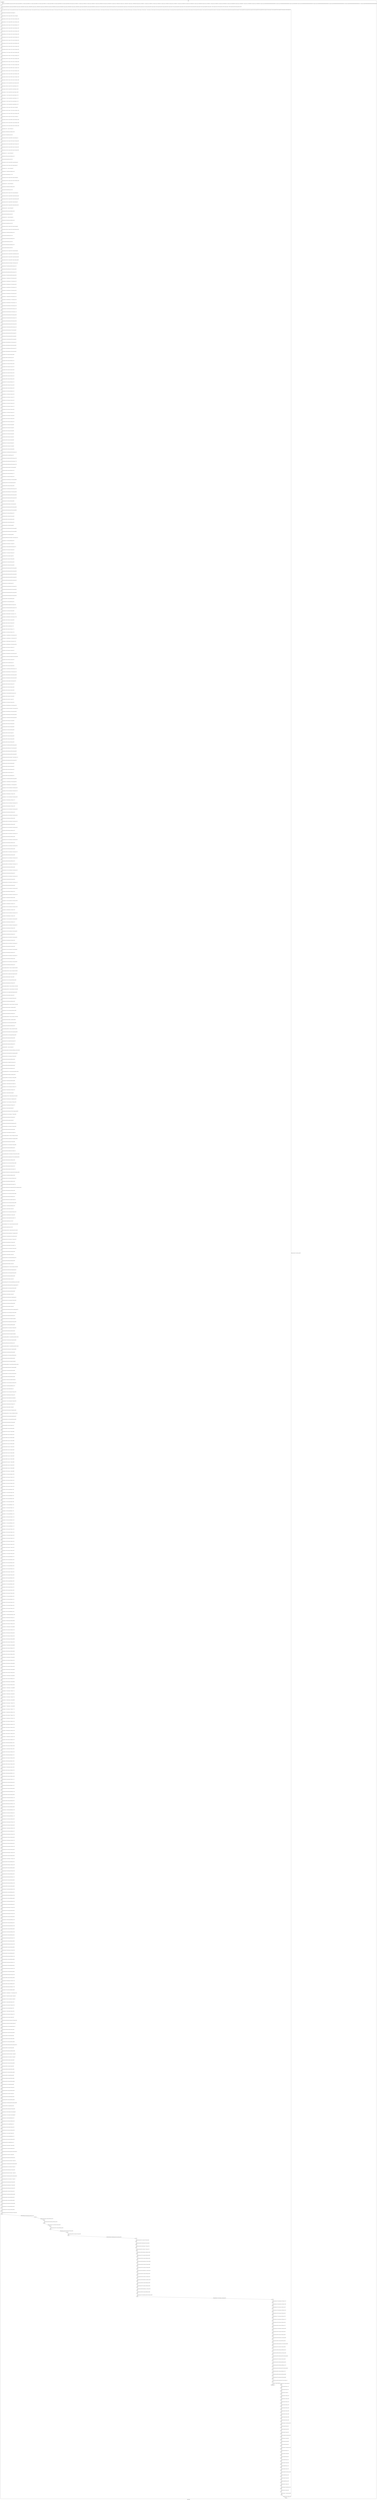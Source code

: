 digraph G {
label="Btor2XCFA";
subgraph cluster_0 {
label="main";
main_init[];
l1[];
l3[];
l4[];
l5[];
l6[];
l7[];
l8[];
l9[];
l10[];
l11[];
l12[];
l13[];
l14[];
l15[];
l16[];
l17[];
l18[];
l19[];
l20[];
l21[];
l22[];
l23[];
l24[];
l25[];
l26[];
l27[];
l28[];
l29[];
l30[];
l31[];
l32[];
l33[];
l34[];
l35[];
l36[];
l37[];
l38[];
l39[];
l40[];
l41[];
l42[];
l43[];
l44[];
l45[];
l46[];
l47[];
l48[];
l49[];
l50[];
l51[];
l52[];
l53[];
l54[];
l55[];
l56[];
l57[];
l58[];
l59[];
l60[];
l61[];
l62[];
l63[];
l64[];
l65[];
l66[];
l67[];
l68[];
l69[];
l70[];
l71[];
l72[];
l73[];
l74[];
l75[];
l76[];
l77[];
l78[];
l79[];
l80[];
l81[];
l82[];
l83[];
l84[];
l85[];
l86[];
l87[];
l88[];
l89[];
l90[];
l91[];
l92[];
l93[];
l94[];
l95[];
l96[];
l97[];
l98[];
l99[];
l100[];
l101[];
l102[];
l103[];
l104[];
l105[];
l106[];
l107[];
l108[];
l109[];
l110[];
l111[];
l112[];
l113[];
l114[];
l115[];
l116[];
l117[];
l118[];
l119[];
l120[];
l121[];
l122[];
l123[];
l124[];
l125[];
l126[];
l127[];
l128[];
l129[];
l130[];
l131[];
l132[];
l133[];
l134[];
l135[];
l136[];
l137[];
l138[];
l139[];
l140[];
l141[];
l142[];
l143[];
l144[];
l145[];
l146[];
l147[];
l148[];
l149[];
l150[];
l151[];
l152[];
l153[];
l154[];
l155[];
l156[];
l157[];
l158[];
l159[];
l160[];
l161[];
l162[];
l163[];
l164[];
l165[];
l166[];
l167[];
l168[];
l169[];
l170[];
l171[];
l172[];
l173[];
l174[];
l175[];
l176[];
l177[];
l178[];
l179[];
l180[];
l181[];
l182[];
l183[];
l184[];
l185[];
l186[];
l187[];
l188[];
l189[];
l190[];
l191[];
l192[];
l193[];
l194[];
l195[];
l196[];
l197[];
l198[];
l199[];
l200[];
l201[];
l202[];
l203[];
l204[];
l205[];
l206[];
l207[];
l208[];
l209[];
l210[];
l211[];
l212[];
l213[];
l214[];
l215[];
l216[];
l217[];
l218[];
l219[];
l220[];
l221[];
l222[];
l223[];
l224[];
l225[];
l226[];
l227[];
l228[];
l229[];
l230[];
l231[];
l232[];
l233[];
l234[];
l235[];
l236[];
l237[];
l238[];
l239[];
l240[];
l241[];
l242[];
l243[];
l244[];
l245[];
l246[];
l247[];
l248[];
l249[];
l250[];
l251[];
l252[];
l253[];
l254[];
l255[];
l256[];
l257[];
l258[];
l259[];
l260[];
l261[];
l262[];
l263[];
l264[];
l265[];
l266[];
l267[];
l268[];
l269[];
l270[];
l271[];
l272[];
l273[];
l274[];
l275[];
l276[];
l277[];
l278[];
l279[];
l280[];
l281[];
l282[];
l283[];
l284[];
l285[];
l286[];
l287[];
l288[];
l289[];
l290[];
l291[];
l292[];
l293[];
l294[];
l295[];
l296[];
l297[];
l298[];
l299[];
l300[];
l301[];
l302[];
l303[];
l304[];
l305[];
l306[];
l307[];
l308[];
l309[];
l310[];
l311[];
l312[];
l313[];
l314[];
l315[];
l316[];
l317[];
l318[];
l319[];
l320[];
l321[];
l322[];
l323[];
l324[];
l325[];
l326[];
l327[];
l328[];
l329[];
l330[];
l331[];
l332[];
l333[];
l334[];
l335[];
l336[];
l337[];
l338[];
l339[];
l340[];
l341[];
l342[];
l343[];
l344[];
l345[];
l346[];
l347[];
l348[];
l349[];
l350[];
l351[];
l352[];
l353[];
l354[];
l355[];
l356[];
l357[];
l358[];
l359[];
l360[];
l361[];
l362[];
l363[];
l364[];
l365[];
l366[];
l367[];
l368[];
l369[];
l370[];
l371[];
l372[];
l373[];
l374[];
l375[];
l376[];
l377[];
l378[];
l379[];
l380[];
l381[];
l382[];
l383[];
l384[];
l385[];
l386[];
l387[];
l388[];
l389[];
l390[];
l391[];
l392[];
l393[];
l394[];
l395[];
l396[];
l397[];
l398[];
l399[];
l400[];
l401[];
l402[];
l403[];
l404[];
l405[];
l406[];
l407[];
l408[];
l409[];
l410[];
l411[];
l412[];
l413[];
l414[];
l415[];
l416[];
l417[];
l418[];
l419[];
l420[];
l421[];
l422[];
l423[];
l424[];
l425[];
l426[];
l427[];
l428[];
l429[];
l430[];
l431[];
l432[];
l433[];
l434[];
l435[];
l436[];
l437[];
l438[];
l439[];
l440[];
l441[];
l442[];
l443[];
l444[];
l445[];
l446[];
l447[];
l448[];
l449[];
l450[];
l451[];
l452[];
l453[];
l454[];
l455[];
l456[];
l457[];
l458[];
l459[];
l460[];
l461[];
l462[];
l463[];
l464[];
l465[];
l466[];
l467[];
l468[];
l469[];
l470[];
l471[];
l472[];
l473[];
l474[];
l475[];
l476[];
l477[];
l478[];
l479[];
l480[];
l481[];
l482[];
l483[];
l484[];
l485[];
l486[];
l487[];
l488[];
l489[];
l490[];
l491[];
l492[];
l493[];
l494[];
l495[];
l496[];
l497[];
l498[];
l499[];
l500[];
l501[];
l502[];
l503[];
l504[];
l505[];
l506[];
l507[];
l508[];
l509[];
l510[];
l511[];
l512[];
l513[];
l514[];
l515[];
l516[];
l517[];
l518[];
l519[];
l520[];
l521[];
l522[];
l523[];
l524[];
l525[];
l526[];
l527[];
l528[];
l529[];
l530[];
l531[];
l532[];
l533[];
l534[];
l535[];
l536[];
l537[];
l538[];
l539[];
l540[];
l541[];
l542[];
l543[];
l544[];
l545[];
l546[];
l547[];
l548[];
l549[];
l550[];
l551[];
l552[];
l553[];
l554[];
l555[];
l556[];
l557[];
l558[];
l559[];
l560[];
l561[];
l562[];
l563[];
l564[];
l565[];
l566[];
l567[];
l568[];
l569[];
l570[];
l571[];
l572[];
l573[];
l574[];
l575[];
l576[];
l577[];
l578[];
l579[];
l580[];
l581[];
l582[];
l583[];
l584[];
l585[];
l586[];
l587[];
l588[];
l589[];
l590[];
l591[];
l592[];
l593[];
l594[];
l595[];
l596[];
l597[];
l598[];
l599[];
l600[];
l601[];
l602[];
l603[];
l604[];
l605[];
l606[];
l607[];
l608[];
l609[];
l610[];
l611[];
l612[];
l613[];
l614[];
l615[];
l616[];
l617[];
l618[];
l619[];
l620[];
l621[];
l622[];
l623[];
l624[];
l625[];
l626[];
l627[];
l628[];
l629[];
l630[];
l631[];
l632[];
l633[];
l634[];
l635[];
l636[];
l637[];
l638[];
l639[];
l640[];
l641[];
l642[];
l643[];
l644[];
l645[];
l646[];
l647[];
l648[];
l649[];
l650[];
l651[];
l652[];
l653[];
l654[];
l655[];
l656[];
l657[];
l658[];
l659[];
l660[];
l661[];
l662[];
l663[];
l664[];
l665[];
l666[];
l667[];
l668[];
l669[];
l670[];
l671[];
l672[];
l673[];
l674[];
l675[];
l676[];
l677[];
l678[];
l679[];
l680[];
l681[];
l682[];
l683[];
l684[];
l685[];
l686[];
l687[];
l688[];
l689[];
l690[];
l691[];
l692[];
l693[];
l694[];
l695[];
l696[];
l697[];
l698[];
l699[];
l700[];
l701[];
l702[];
l703[];
l704[];
l705[];
l706[];
l707[];
l708[];
l709[];
l710[];
l711[];
l712[];
l713[];
l714[];
l715[];
l716[];
l717[];
l718[];
l719[];
l720[];
l721[];
l722[];
l723[];
l724[];
l725[];
l726[];
l727[];
l728[];
l729[];
l730[];
l731[];
l732[];
l733[];
l734[];
l735[];
l736[];
l737[];
l738[];
l739[];
l740[];
l741[];
l742[];
l743[];
l744[];
l745[];
l746[];
l747[];
l748[];
l749[];
l750[];
l751[];
l752[];
l753[];
l754[];
l755[];
l756[];
l757[];
l758[];
l759[];
l760[];
l761[];
l762[];
l763[];
l764[];
l765[];
l766[];
l767[];
l768[];
l769[];
l770[];
l771[];
l772[];
l773[];
l774[];
l775[];
l776[];
l777[];
l778[];
l779[];
l780[];
l781[];
main_error[];
l782[];
l783[];
l784[];
l785[];
l786[];
l787[];
l788[];
l789[];
l790[];
l791[];
l792[];
l793[];
l794[];
l795[];
l796[];
l797[];
l798[];
l799[];
l800[];
l801[];
l802[];
l803[];
l804[];
l805[];
l806[];
l807[];
l808[];
l809[];
l810[];
l811[];
l812[];
l813[];
l814[];
l815[];
l816[];
l817[];
l818[];
l819[];
main_init -> l1 [label="[(assign const_5 #b00000000),(assign const_30 #b0),(assign const_86 #b00011110),(assign const_88 #b00011101),(assign const_90 #b00011100),(assign const_92 #b00011011),(assign const_94 #b00011010),(assign const_96 #b00011001),(assign const_98 #b00011000),(assign const_100 #b00010111),(assign const_102 #b00010110),(assign const_104 #b00010101),(assign const_106 #b00010100),(assign const_108 #b00010011),(assign const_110 #b00010010),(assign const_112 #b00010001),(assign const_114 #b00010000),(assign const_116 #b00001111),(assign const_118 #b00001110),(assign const_120 #b00001101),(assign const_122 #b00001100),(assign const_124 #b00001011),(assign const_126 #b00001010),(assign const_128 #b00001001),(assign const_130 #b00001000),(assign const_132 #b00000111),(assign const_134 #b00000110),(assign const_136 #b00000101),(assign const_138 #b00000100),(assign const_140 #b00000011),(assign const_142 #b00000010),(assign const_144 #b00000001),(assign const_193 #b00000000000000000000000000000001),(assign const_194 #b000000000000000000000000),(assign const_199 #b00000000),(assign const_250 #b00000000000000000000000000000100),(assign const_254 #b00000000000000000000000000000010),(assign const_258 #b00000000000000000000000000000110),(assign const_636 #b00000000000000000000000000010111),(assign const_655 #b00000000000000000000000000000000)] "];
l3 -> l4 [label="[(havoc input_85),(havoc input_87),(havoc input_89),(havoc input_91),(havoc input_93),(havoc input_95),(havoc input_97),(havoc input_99),(havoc input_101),(havoc input_103),(havoc input_105),(havoc input_107),(havoc input_109),(havoc input_111),(havoc input_113),(havoc input_115),(havoc input_117),(havoc input_119),(havoc input_121),(havoc input_123),(havoc input_125),(havoc input_127),(havoc input_129),(havoc input_131),(havoc input_133),(havoc input_135),(havoc input_137),(havoc input_139),(havoc input_141),(havoc input_143),(havoc input_176),(havoc input_177),(havoc input_178),(havoc input_184),(havoc input_185),(havoc input_186),(havoc input_187),(havoc input_198),(havoc input_206),(havoc input_212),(havoc input_215),(havoc input_222),(havoc input_226),(havoc input_227),(havoc input_232),(havoc input_233),(havoc input_237),(havoc input_241),(havoc input_248),(havoc input_249),(havoc input_253),(havoc input_257),(havoc input_296),(havoc input_329),(havoc input_344),(havoc input_355),(havoc input_363),(havoc input_370),(havoc input_372),(havoc input_384),(havoc input_387),(havoc input_414),(havoc input_417)] "];
l4 -> l5 [label="[(assign binary_83 (bvand state_45 (bvnot state_81)))] "];
l5 -> l6 [label="[(assign ternary_145 (ite (= input_143 #b1) const_144 state_6))] "];
l6 -> l7 [label="[(assign ternary_146 (ite (= input_141 #b1) const_142 ternary_145))] "];
l7 -> l8 [label="[(assign ternary_147 (ite (= input_139 #b1) const_140 ternary_146))] "];
l8 -> l9 [label="[(assign ternary_148 (ite (= input_137 #b1) const_138 ternary_147))] "];
l9 -> l10 [label="[(assign ternary_149 (ite (= input_135 #b1) const_136 ternary_148))] "];
l10 -> l11 [label="[(assign ternary_150 (ite (= input_133 #b1) const_134 ternary_149))] "];
l11 -> l12 [label="[(assign ternary_151 (ite (= input_131 #b1) const_132 ternary_150))] "];
l12 -> l13 [label="[(assign ternary_152 (ite (= input_129 #b1) const_130 ternary_151))] "];
l13 -> l14 [label="[(assign ternary_153 (ite (= input_127 #b1) const_128 ternary_152))] "];
l14 -> l15 [label="[(assign ternary_154 (ite (= input_125 #b1) const_126 ternary_153))] "];
l15 -> l16 [label="[(assign ternary_155 (ite (= input_123 #b1) const_124 ternary_154))] "];
l16 -> l17 [label="[(assign ternary_156 (ite (= input_121 #b1) const_122 ternary_155))] "];
l17 -> l18 [label="[(assign ternary_157 (ite (= input_119 #b1) const_120 ternary_156))] "];
l18 -> l19 [label="[(assign ternary_158 (ite (= input_117 #b1) const_118 ternary_157))] "];
l19 -> l20 [label="[(assign ternary_159 (ite (= input_115 #b1) const_116 ternary_158))] "];
l20 -> l21 [label="[(assign ternary_160 (ite (= input_113 #b1) const_114 ternary_159))] "];
l21 -> l22 [label="[(assign ternary_161 (ite (= input_111 #b1) const_112 ternary_160))] "];
l22 -> l23 [label="[(assign ternary_162 (ite (= input_109 #b1) const_110 ternary_161))] "];
l23 -> l24 [label="[(assign ternary_163 (ite (= input_107 #b1) const_108 ternary_162))] "];
l24 -> l25 [label="[(assign ternary_164 (ite (= input_105 #b1) const_106 ternary_163))] "];
l25 -> l26 [label="[(assign ternary_165 (ite (= input_103 #b1) const_104 ternary_164))] "];
l26 -> l27 [label="[(assign ternary_166 (ite (= input_101 #b1) const_102 ternary_165))] "];
l27 -> l28 [label="[(assign ternary_167 (ite (= input_99 #b1) const_100 ternary_166))] "];
l28 -> l29 [label="[(assign ternary_168 (ite (= input_97 #b1) const_98 ternary_167))] "];
l29 -> l30 [label="[(assign ternary_169 (ite (= input_95 #b1) const_96 ternary_168))] "];
l30 -> l31 [label="[(assign ternary_170 (ite (= input_93 #b1) const_94 ternary_169))] "];
l31 -> l32 [label="[(assign ternary_171 (ite (= input_91 #b1) const_92 ternary_170))] "];
l32 -> l33 [label="[(assign ternary_172 (ite (= input_89 #b1) const_90 ternary_171))] "];
l33 -> l34 [label="[(assign ternary_173 (ite (= input_87 #b1) const_88 ternary_172))] "];
l34 -> l35 [label="[(assign ternary_174 (ite (= input_85 #b1) const_86 ternary_173))] "];
l35 -> l36 [label="[(assign ternary_179 (ite (= input_178 #b1) const_144 state_8))] "];
l36 -> l37 [label="[(assign ternary_180 (ite (= input_177 #b1) const_142 ternary_179))] "];
l37 -> l38 [label="[(assign ternary_181 (ite (= input_176 #b1) const_140 ternary_180))] "];
l38 -> l39 [label="[(assign ternary_188 (ite (= input_187 #b1) const_144 state_12))] "];
l39 -> l40 [label="[(assign ternary_189 (ite (= input_186 #b1) const_136 ternary_188))] "];
l40 -> l41 [label="[(assign ternary_190 (ite (= input_185 #b1) const_138 ternary_189))] "];
l41 -> l42 [label="[(assign ternary_191 (ite (= input_184 #b1) const_142 ternary_190))] "];
l42 -> l43 [label="[(assign binary_195 (++ const_194 state_14))] "];
l43 -> l44 [label="[(assign binary_196 (bvadd const_193 binary_195))] "];
l44 -> l45 [label="[(assign slice_197 (extract binary_196 0 8))] "];
l45 -> l46 [label="[(assign ternary_200 (ite (= input_198 #b1) const_199 state_14))] "];
l46 -> l47 [label="[(assign ternary_201 (ite (= input_187 #b1) slice_197 ternary_200))] "];
l47 -> l48 [label="[(assign ternary_202 (ite (= input_186 #b1) slice_197 ternary_201))] "];
l48 -> l49 [label="[(assign ternary_203 (ite (= input_185 #b1) slice_197 ternary_202))] "];
l49 -> l50 [label="[(assign ternary_204 (ite (= input_184 #b1) slice_197 ternary_203))] "];
l50 -> l51 [label="[(assign binary_207 (++ const_194 state_16))] "];
l51 -> l52 [label="[(assign binary_208 (bvsub const_193 binary_207))] "];
l52 -> l53 [label="[(assign slice_209 (extract binary_208 0 8))] "];
l53 -> l54 [label="[(assign ternary_210 (ite (= input_206 #b1) slice_209 state_16))] "];
l54 -> l55 [label="[(assign ternary_213 (ite (= input_212 #b1) state_6 state_18))] "];
l55 -> l56 [label="[(assign binary_216 (++ const_194 state_20))] "];
l56 -> l57 [label="[(assign binary_217 (bvadd const_193 binary_216))] "];
l57 -> l58 [label="[(assign slice_218 (extract binary_217 0 8))] "];
l58 -> l59 [label="[(assign ternary_219 (ite (= input_215 #b1) slice_218 state_20))] "];
l59 -> l60 [label="[(assign ternary_220 (ite (= input_212 #b1) const_144 ternary_219))] "];
l60 -> l61 [label="[(assign binary_223 (++ const_194 state_22))] "];
l61 -> l62 [label="[(assign binary_224 (bvadd const_193 binary_223))] "];
l62 -> l63 [label="[(assign slice_225 (extract binary_224 0 8))] "];
l63 -> l64 [label="[(assign ternary_228 (ite (= input_227 #b1) const_199 state_22))] "];
l64 -> l65 [label="[(assign ternary_229 (ite (= input_226 #b1) slice_225 ternary_228))] "];
l65 -> l66 [label="[(assign ternary_230 (ite (= input_222 #b1) slice_225 ternary_229))] "];
l66 -> l67 [label="[(assign ternary_234 (ite (= input_233 #b1) state_28 state_24))] "];
l67 -> l68 [label="[(assign ternary_235 (ite (= input_232 #b1) state_28 ternary_234))] "];
l68 -> l69 [label="[(assign binary_238 (++ const_194 state_26))] "];
l69 -> l70 [label="[(assign binary_239 (bvsub const_193 binary_238))] "];
l70 -> l71 [label="[(assign slice_240 (extract binary_239 0 8))] "];
l71 -> l72 [label="[(assign binary_242 (++ const_194 state_24))] "];
l72 -> l73 [label="[(assign binary_243 (bvand const_193 binary_242))] "];
l73 -> l74 [label="[(assign slice_244 (extract binary_243 0 8))] "];
l74 -> l75 [label="[(assign ternary_245 (ite (= input_241 #b1) slice_244 state_26))] "];
l75 -> l76 [label="[(assign ternary_246 (ite (= input_237 #b1) slice_240 ternary_245))] "];
l76 -> l77 [label="[(assign binary_251 (bvadd const_250 binary_207))] "];
l77 -> l78 [label="[(assign slice_252 (extract binary_251 0 8))] "];
l78 -> l79 [label="[(assign binary_255 (bvadd const_254 binary_207))] "];
l79 -> l80 [label="[(assign slice_256 (extract binary_255 0 8))] "];
l80 -> l81 [label="[(assign binary_259 (bvadd const_258 binary_207))] "];
l81 -> l82 [label="[(assign slice_260 (extract binary_259 0 8))] "];
l82 -> l83 [label="[(assign ternary_261 (ite (= input_257 #b1) slice_260 state_28))] "];
l83 -> l84 [label="[(assign ternary_262 (ite (= input_253 #b1) slice_256 ternary_261))] "];
l84 -> l85 [label="[(assign ternary_263 (ite (= input_249 #b1) slice_252 ternary_262))] "];
l85 -> l86 [label="[(assign ternary_264 (ite (= input_248 #b1) state_16 ternary_263))] "];
l86 -> l87 [label="[(assign binary_266 (bvand (bvnot state_31) (bvnot input_143)))] "];
l87 -> l88 [label="[(assign binary_267 (bvand binary_266 (bvnot input_141)))] "];
l88 -> l89 [label="[(assign binary_268 (bvand binary_267 (bvnot input_139)))] "];
l89 -> l90 [label="[(assign binary_269 (bvand binary_268 (bvnot input_137)))] "];
l90 -> l91 [label="[(assign binary_270 (bvand binary_269 (bvnot input_135)))] "];
l91 -> l92 [label="[(assign binary_271 (bvand binary_270 (bvnot input_133)))] "];
l92 -> l93 [label="[(assign binary_272 (bvand binary_271 (bvnot input_131)))] "];
l93 -> l94 [label="[(assign binary_273 (bvand binary_272 (bvnot input_129)))] "];
l94 -> l95 [label="[(assign binary_274 (bvand binary_273 (bvnot input_127)))] "];
l95 -> l96 [label="[(assign binary_275 (bvand binary_274 (bvnot input_125)))] "];
l96 -> l97 [label="[(assign binary_276 (bvand binary_275 (bvnot input_123)))] "];
l97 -> l98 [label="[(assign binary_277 (bvand binary_276 (bvnot input_121)))] "];
l98 -> l99 [label="[(assign binary_278 (bvand binary_277 (bvnot input_119)))] "];
l99 -> l100 [label="[(assign binary_279 (bvand binary_278 (bvnot input_117)))] "];
l100 -> l101 [label="[(assign binary_280 (bvand binary_279 (bvnot input_115)))] "];
l101 -> l102 [label="[(assign binary_281 (bvand binary_280 (bvnot input_113)))] "];
l102 -> l103 [label="[(assign binary_282 (bvand binary_281 (bvnot input_111)))] "];
l103 -> l104 [label="[(assign binary_283 (bvand binary_282 (bvnot input_109)))] "];
l104 -> l105 [label="[(assign binary_284 (bvand binary_283 (bvnot input_107)))] "];
l105 -> l106 [label="[(assign binary_285 (bvand binary_284 (bvnot input_105)))] "];
l106 -> l107 [label="[(assign binary_286 (bvand binary_285 (bvnot input_103)))] "];
l107 -> l108 [label="[(assign binary_287 (bvand binary_286 (bvnot input_101)))] "];
l108 -> l109 [label="[(assign binary_288 (bvand binary_287 (bvnot input_99)))] "];
l109 -> l110 [label="[(assign binary_289 (bvand binary_288 (bvnot input_97)))] "];
l110 -> l111 [label="[(assign binary_290 (bvand binary_289 (bvnot input_95)))] "];
l111 -> l112 [label="[(assign binary_291 (bvand binary_290 (bvnot input_93)))] "];
l112 -> l113 [label="[(assign binary_292 (bvand binary_291 (bvnot input_91)))] "];
l113 -> l114 [label="[(assign binary_293 (bvand binary_292 (bvnot input_89)))] "];
l114 -> l115 [label="[(assign binary_294 (bvand binary_293 (bvnot input_87)))] "];
l115 -> l116 [label="[(assign binary_295 (bvand binary_294 (bvnot input_85)))] "];
l116 -> l117 [label="[(assign binary_297 (bvor binary_295 input_296))] "];
l117 -> l118 [label="[(assign binary_299 (bvor state_33 input_143))] "];
l118 -> l119 [label="[(assign binary_300 (bvor binary_299 input_141))] "];
l119 -> l120 [label="[(assign binary_301 (bvor binary_300 input_139))] "];
l120 -> l121 [label="[(assign binary_302 (bvor binary_301 input_137))] "];
l121 -> l122 [label="[(assign binary_303 (bvor binary_302 input_135))] "];
l122 -> l123 [label="[(assign binary_304 (bvor binary_303 input_133))] "];
l123 -> l124 [label="[(assign binary_305 (bvor binary_304 input_131))] "];
l124 -> l125 [label="[(assign binary_306 (bvor binary_305 input_129))] "];
l125 -> l126 [label="[(assign binary_307 (bvor binary_306 input_127))] "];
l126 -> l127 [label="[(assign binary_308 (bvor binary_307 input_125))] "];
l127 -> l128 [label="[(assign binary_309 (bvor binary_308 input_123))] "];
l128 -> l129 [label="[(assign binary_310 (bvor binary_309 input_121))] "];
l129 -> l130 [label="[(assign binary_311 (bvor binary_310 input_119))] "];
l130 -> l131 [label="[(assign binary_312 (bvor binary_311 input_117))] "];
l131 -> l132 [label="[(assign binary_313 (bvor binary_312 input_115))] "];
l132 -> l133 [label="[(assign binary_314 (bvor binary_313 input_113))] "];
l133 -> l134 [label="[(assign binary_315 (bvor binary_314 input_111))] "];
l134 -> l135 [label="[(assign binary_316 (bvor binary_315 input_109))] "];
l135 -> l136 [label="[(assign binary_317 (bvor binary_316 input_107))] "];
l136 -> l137 [label="[(assign binary_318 (bvor binary_317 input_105))] "];
l137 -> l138 [label="[(assign binary_319 (bvor binary_318 input_103))] "];
l138 -> l139 [label="[(assign binary_320 (bvor binary_319 input_101))] "];
l139 -> l140 [label="[(assign binary_321 (bvor binary_320 input_99))] "];
l140 -> l141 [label="[(assign binary_322 (bvor binary_321 input_97))] "];
l141 -> l142 [label="[(assign binary_323 (bvor binary_322 input_95))] "];
l142 -> l143 [label="[(assign binary_324 (bvor binary_323 input_93))] "];
l143 -> l144 [label="[(assign binary_325 (bvor binary_324 input_91))] "];
l144 -> l145 [label="[(assign binary_326 (bvor binary_325 input_89))] "];
l145 -> l146 [label="[(assign binary_327 (bvor binary_326 input_87))] "];
l146 -> l147 [label="[(assign binary_328 (bvor binary_327 input_85))] "];
l147 -> l148 [label="[(assign binary_330 (bvor binary_328 input_329))] "];
l148 -> l149 [label="[(assign binary_331 (bvand binary_330 (bvnot input_212)))] "];
l149 -> l150 [label="[(assign binary_333 (bvor state_35 input_212))] "];
l150 -> l151 [label="[(assign binary_334 (bvand binary_333 (bvnot input_178)))] "];
l151 -> l152 [label="[(assign binary_335 (bvand binary_334 (bvnot input_177)))] "];
l152 -> l153 [label="[(assign binary_336 (bvand binary_335 (bvnot input_176)))] "];
l153 -> l154 [label="[(assign binary_338 (bvand state_37 (bvnot input_329)))] "];
l154 -> l155 [label="[(assign binary_339 (bvor binary_338 input_178))] "];
l155 -> l156 [label="[(assign binary_340 (bvor binary_339 input_177))] "];
l156 -> l157 [label="[(assign binary_341 (bvor binary_340 input_176))] "];
l157 -> l158 [label="[(assign binary_342 (bvand binary_341 (bvnot input_296)))] "];
l158 -> l159 [label="[(assign binary_345 (bvor (bvnot state_39) input_344))] "];
l159 -> l160 [label="[(assign binary_346 (bvor binary_345 input_198))] "];
l160 -> l161 [label="[(assign binary_347 (bvand binary_346 (bvnot input_187)))] "];
l161 -> l162 [label="[(assign binary_348 (bvand binary_347 (bvnot input_186)))] "];
l162 -> l163 [label="[(assign binary_349 (bvand binary_348 (bvnot input_185)))] "];
l163 -> l164 [label="[(assign binary_350 (bvand binary_349 (bvnot input_184)))] "];
l164 -> l165 [label="[(assign binary_351 (bvor binary_350 input_296))] "];
l165 -> l166 [label="[(assign binary_353 (bvand state_41 (bvnot input_344)))] "];
l166 -> l167 [label="[(assign binary_354 (bvand binary_353 (bvnot input_198)))] "];
l167 -> l168 [label="[(assign binary_356 (bvand binary_354 (bvnot input_355)))] "];
l168 -> l169 [label="[(assign binary_357 (bvor binary_356 input_187))] "];
l169 -> l170 [label="[(assign binary_358 (bvor binary_357 input_186))] "];
l170 -> l171 [label="[(assign binary_359 (bvor binary_358 input_185))] "];
l171 -> l172 [label="[(assign binary_360 (bvor binary_359 input_184))] "];
l172 -> l173 [label="[(assign binary_362 (bvor state_43 input_355))] "];
l173 -> l174 [label="[(assign binary_364 (bvand binary_362 (bvnot input_363)))] "];
l174 -> l175 [label="[(assign binary_365 (bvand binary_364 (bvnot input_296)))] "];
l175 -> l176 [label="[(assign binary_367 (bvor state_45 input_363))] "];
l176 -> l177 [label="[(assign binary_369 (bvand (bvnot state_47) (bvnot input_212)))] "];
l177 -> l178 [label="[(assign binary_371 (bvor binary_369 input_370))] "];
l178 -> l179 [label="[(assign binary_373 (bvor binary_371 input_372))] "];
l179 -> l180 [label="[(assign binary_375 (bvand state_49 (bvnot input_227)))] "];
l180 -> l181 [label="[(assign binary_376 (bvor binary_375 input_215))] "];
l181 -> l182 [label="[(assign binary_377 (bvor binary_376 input_212))] "];
l182 -> l183 [label="[(assign binary_379 (bvor state_51 input_257))] "];
l183 -> l184 [label="[(assign binary_380 (bvor binary_379 input_253))] "];
l184 -> l185 [label="[(assign binary_381 (bvor binary_380 input_249))] "];
l185 -> l186 [label="[(assign binary_382 (bvor binary_381 input_248))] "];
l186 -> l187 [label="[(assign binary_383 (bvand binary_382 (bvnot input_206)))] "];
l187 -> l188 [label="[(assign binary_385 (bvand binary_383 (bvnot input_384)))] "];
l188 -> l189 [label="[(assign binary_386 (bvand binary_385 (bvnot input_226)))] "];
l189 -> l190 [label="[(assign binary_388 (bvand binary_386 (bvnot input_387)))] "];
l190 -> l191 [label="[(assign binary_389 (bvand binary_388 (bvnot input_222)))] "];
l191 -> l192 [label="[(assign binary_391 (bvor state_53 input_227))] "];
l192 -> l193 [label="[(assign binary_392 (bvand binary_391 (bvnot input_257)))] "];
l193 -> l194 [label="[(assign binary_393 (bvand binary_392 (bvnot input_253)))] "];
l194 -> l195 [label="[(assign binary_394 (bvand binary_393 (bvnot input_249)))] "];
l195 -> l196 [label="[(assign binary_395 (bvand binary_394 (bvnot input_248)))] "];
l196 -> l197 [label="[(assign binary_396 (bvor binary_395 input_226))] "];
l197 -> l198 [label="[(assign binary_397 (bvor binary_396 input_222))] "];
l198 -> l199 [label="[(assign binary_399 (bvand state_55 (bvnot input_215)))] "];
l199 -> l200 [label="[(assign binary_400 (bvand binary_399 (bvnot input_178)))] "];
l200 -> l201 [label="[(assign binary_401 (bvor binary_400 input_206))] "];
l201 -> l202 [label="[(assign binary_403 (bvand state_57 (bvnot input_177)))] "];
l202 -> l203 [label="[(assign binary_404 (bvand binary_403 (bvnot input_176)))] "];
l203 -> l204 [label="[(assign binary_405 (bvor binary_404 input_384))] "];
l204 -> l205 [label="[(assign binary_406 (bvor binary_405 input_387))] "];
l205 -> l206 [label="[(assign binary_408 (bvor state_59 input_178))] "];
l206 -> l207 [label="[(assign binary_409 (bvor binary_408 input_177))] "];
l207 -> l208 [label="[(assign binary_410 (bvor binary_409 input_176))] "];
l208 -> l209 [label="[(assign binary_411 (bvand binary_410 (bvnot input_370)))] "];
l209 -> l210 [label="[(assign binary_412 (bvand binary_411 (bvnot input_372)))] "];
l210 -> l211 [label="[(assign binary_415 (bvand state_61 (bvnot input_414)))] "];
l211 -> l212 [label="[(assign binary_416 (bvand binary_415 (bvnot input_232)))] "];
l212 -> l213 [label="[(assign binary_418 (bvor binary_416 input_417))] "];
l213 -> l214 [label="[(assign binary_419 (bvor binary_418 input_237))] "];
l214 -> l215 [label="[(assign binary_420 (bvand binary_419 (bvnot input_184)))] "];
l215 -> l216 [label="[(assign binary_422 (bvand (bvnot state_63) (bvnot input_233)))] "];
l216 -> l217 [label="[(assign binary_423 (bvor binary_422 input_370))] "];
l217 -> l218 [label="[(assign binary_425 (bvor state_65 input_241))] "];
l218 -> l219 [label="[(assign binary_426 (bvor binary_425 input_232))] "];
l219 -> l220 [label="[(assign binary_427 (bvand binary_426 (bvnot input_417)))] "];
l220 -> l221 [label="[(assign binary_428 (bvand binary_427 (bvnot input_187)))] "];
l221 -> l222 [label="[(assign binary_429 (bvand binary_428 (bvnot input_186)))] "];
l222 -> l223 [label="[(assign binary_430 (bvand binary_429 (bvnot input_185)))] "];
l223 -> l224 [label="[(assign binary_432 (bvand state_67 (bvnot input_237)))] "];
l224 -> l225 [label="[(assign binary_433 (bvor binary_432 input_187))] "];
l225 -> l226 [label="[(assign binary_434 (bvor binary_433 input_186))] "];
l226 -> l227 [label="[(assign binary_435 (bvor binary_434 input_185))] "];
l227 -> l228 [label="[(assign binary_437 (bvand state_69 (bvnot input_241)))] "];
l228 -> l229 [label="[(assign binary_438 (bvor binary_437 input_233))] "];
l229 -> l230 [label="[(assign binary_440 (bvor state_71 input_414))] "];
l230 -> l231 [label="[(assign binary_441 (bvor binary_440 input_184))] "];
l231 -> l232 [label="[(assign binary_442 (bvand binary_441 (bvnot input_370)))] "];
l232 -> l233 [label="[(assign binary_444 (bvand (bvnot state_73) (bvnot input_257)))] "];
l233 -> l234 [label="[(assign binary_445 (bvand binary_444 (bvnot input_253)))] "];
l234 -> l235 [label="[(assign binary_446 (bvand binary_445 (bvnot input_249)))] "];
l235 -> l236 [label="[(assign binary_447 (bvand binary_446 (bvnot input_248)))] "];
l236 -> l237 [label="[(assign binary_448 (bvor binary_447 input_233))] "];
l237 -> l238 [label="[(assign binary_449 (bvor binary_448 input_232))] "];
l238 -> l239 [label="[(assign binary_450 (bvor binary_449 input_384))] "];
l239 -> l240 [label="[(assign binary_451 (bvor binary_450 input_226))] "];
l240 -> l241 [label="[(assign binary_453 (bvor state_75 input_257))] "];
l241 -> l242 [label="[(assign binary_454 (bvor binary_453 input_253))] "];
l242 -> l243 [label="[(assign binary_455 (bvor binary_454 input_249))] "];
l243 -> l244 [label="[(assign binary_456 (bvor binary_455 input_248))] "];
l244 -> l245 [label="[(assign binary_457 (bvand binary_456 (bvnot input_233)))] "];
l245 -> l246 [label="[(assign binary_458 (bvand binary_457 (bvnot input_232)))] "];
l246 -> l247 [label="[(assign binary_459 (bvand binary_458 (bvnot input_384)))] "];
l247 -> l248 [label="[(assign binary_460 (bvand binary_459 (bvnot input_226)))] "];
l248 -> l249 [label="[(assign binary_462 (bvand (bvnot state_77) (bvnot input_417)))] "];
l249 -> l250 [label="[(assign binary_463 (bvand binary_462 (bvnot input_237)))] "];
l250 -> l251 [label="[(assign binary_464 (bvor binary_463 input_206))] "];
l251 -> l252 [label="[(assign binary_465 (bvor binary_464 input_387))] "];
l252 -> l253 [label="[(assign binary_466 (bvor binary_465 input_222))] "];
l253 -> l254 [label="[(assign binary_468 (bvor state_79 input_417))] "];
l254 -> l255 [label="[(assign binary_469 (bvor binary_468 input_237))] "];
l255 -> l256 [label="[(assign binary_470 (bvand binary_469 (bvnot input_206)))] "];
l256 -> l257 [label="[(assign binary_471 (bvand binary_470 (bvnot input_387)))] "];
l257 -> l258 [label="[(assign binary_472 (bvand binary_471 (bvnot input_222)))] "];
l258 -> l259 [label="[(assign binary_474 (bvor (bvnot state_31) (bvnot input_143)))] "];
l259 -> l260 [label="[(assign binary_475 (bvor (bvnot state_31) (bvnot input_141)))] "];
l260 -> l261 [label="[(assign binary_476 (bvand binary_474 binary_475))] "];
l261 -> l262 [label="[(assign binary_477 (bvor (bvnot state_31) (bvnot input_139)))] "];
l262 -> l263 [label="[(assign binary_478 (bvand binary_476 binary_477))] "];
l263 -> l264 [label="[(assign binary_479 (bvor (bvnot state_31) (bvnot input_137)))] "];
l264 -> l265 [label="[(assign binary_480 (bvand binary_478 binary_479))] "];
l265 -> l266 [label="[(assign binary_481 (bvor (bvnot state_31) (bvnot input_135)))] "];
l266 -> l267 [label="[(assign binary_482 (bvand binary_480 binary_481))] "];
l267 -> l268 [label="[(assign binary_483 (bvor (bvnot state_31) (bvnot input_133)))] "];
l268 -> l269 [label="[(assign binary_484 (bvand binary_482 binary_483))] "];
l269 -> l270 [label="[(assign binary_485 (bvor (bvnot state_31) (bvnot input_131)))] "];
l270 -> l271 [label="[(assign binary_486 (bvand binary_484 binary_485))] "];
l271 -> l272 [label="[(assign binary_487 (bvor (bvnot state_31) (bvnot input_129)))] "];
l272 -> l273 [label="[(assign binary_488 (bvand binary_486 binary_487))] "];
l273 -> l274 [label="[(assign binary_489 (bvor (bvnot state_31) (bvnot input_127)))] "];
l274 -> l275 [label="[(assign binary_490 (bvand binary_488 binary_489))] "];
l275 -> l276 [label="[(assign binary_491 (bvor (bvnot state_31) (bvnot input_125)))] "];
l276 -> l277 [label="[(assign binary_492 (bvand binary_490 binary_491))] "];
l277 -> l278 [label="[(assign binary_493 (bvor (bvnot state_31) (bvnot input_123)))] "];
l278 -> l279 [label="[(assign binary_494 (bvand binary_492 binary_493))] "];
l279 -> l280 [label="[(assign binary_495 (bvor (bvnot state_31) (bvnot input_121)))] "];
l280 -> l281 [label="[(assign binary_496 (bvand binary_494 binary_495))] "];
l281 -> l282 [label="[(assign binary_497 (bvor (bvnot state_31) (bvnot input_119)))] "];
l282 -> l283 [label="[(assign binary_498 (bvand binary_496 binary_497))] "];
l283 -> l284 [label="[(assign binary_499 (bvor (bvnot state_31) (bvnot input_117)))] "];
l284 -> l285 [label="[(assign binary_500 (bvand binary_498 binary_499))] "];
l285 -> l286 [label="[(assign binary_501 (bvor (bvnot state_31) (bvnot input_115)))] "];
l286 -> l287 [label="[(assign binary_502 (bvand binary_500 binary_501))] "];
l287 -> l288 [label="[(assign binary_503 (bvor (bvnot state_31) (bvnot input_113)))] "];
l288 -> l289 [label="[(assign binary_504 (bvand binary_502 binary_503))] "];
l289 -> l290 [label="[(assign binary_505 (bvor (bvnot state_31) (bvnot input_111)))] "];
l290 -> l291 [label="[(assign binary_506 (bvand binary_504 binary_505))] "];
l291 -> l292 [label="[(assign binary_507 (bvor (bvnot state_31) (bvnot input_109)))] "];
l292 -> l293 [label="[(assign binary_508 (bvand binary_506 binary_507))] "];
l293 -> l294 [label="[(assign binary_509 (bvor (bvnot state_31) (bvnot input_107)))] "];
l294 -> l295 [label="[(assign binary_510 (bvand binary_508 binary_509))] "];
l295 -> l296 [label="[(assign binary_511 (bvor (bvnot state_31) (bvnot input_105)))] "];
l296 -> l297 [label="[(assign binary_512 (bvand binary_510 binary_511))] "];
l297 -> l298 [label="[(assign binary_513 (bvor (bvnot state_31) (bvnot input_103)))] "];
l298 -> l299 [label="[(assign binary_514 (bvand binary_512 binary_513))] "];
l299 -> l300 [label="[(assign binary_515 (bvor (bvnot state_31) (bvnot input_101)))] "];
l300 -> l301 [label="[(assign binary_516 (bvand binary_514 binary_515))] "];
l301 -> l302 [label="[(assign binary_517 (bvor (bvnot state_31) (bvnot input_99)))] "];
l302 -> l303 [label="[(assign binary_518 (bvand binary_516 binary_517))] "];
l303 -> l304 [label="[(assign binary_519 (bvor (bvnot state_31) (bvnot input_97)))] "];
l304 -> l305 [label="[(assign binary_520 (bvand binary_518 binary_519))] "];
l305 -> l306 [label="[(assign binary_521 (bvor (bvnot state_31) (bvnot input_95)))] "];
l306 -> l307 [label="[(assign binary_522 (bvand binary_520 binary_521))] "];
l307 -> l308 [label="[(assign binary_523 (bvor (bvnot state_31) (bvnot input_93)))] "];
l308 -> l309 [label="[(assign binary_524 (bvand binary_522 binary_523))] "];
l309 -> l310 [label="[(assign binary_525 (bvor (bvnot state_31) (bvnot input_91)))] "];
l310 -> l311 [label="[(assign binary_526 (bvand binary_524 binary_525))] "];
l311 -> l312 [label="[(assign binary_527 (bvor (bvnot state_31) (bvnot input_89)))] "];
l312 -> l313 [label="[(assign binary_528 (bvand binary_526 binary_527))] "];
l313 -> l314 [label="[(assign binary_529 (bvor (bvnot state_31) (bvnot input_87)))] "];
l314 -> l315 [label="[(assign binary_530 (bvand binary_528 binary_529))] "];
l315 -> l316 [label="[(assign binary_531 (bvor (bvnot state_31) (bvnot input_85)))] "];
l316 -> l317 [label="[(assign binary_532 (bvand binary_530 binary_531))] "];
l317 -> l318 [label="[(assign comparison_533 (ite (= const_142 state_8) #b1 #b0))] "];
l318 -> l319 [label="[(assign comparison_534 (ite (= const_140 state_8) #b1 #b0))] "];
l319 -> l320 [label="[(assign binary_535 (bvor comparison_533 comparison_534))] "];
l320 -> l321 [label="[(assign binary_536 (bvand state_37 binary_535))] "];
l321 -> l322 [label="[(assign binary_537 (bvor (bvnot input_329) binary_536))] "];
l322 -> l323 [label="[(assign binary_538 (bvand binary_532 binary_537))] "];
l323 -> l324 [label="[(assign comparison_539 (ite (= const_138 state_12) #b1 #b0))] "];
l324 -> l325 [label="[(assign comparison_540 (ite (= const_136 state_12) #b1 #b0))] "];
l325 -> l326 [label="[(assign binary_541 (bvor comparison_539 comparison_540))] "];
l326 -> l327 [label="[(assign binary_542 (bvand state_41 binary_541))] "];
l327 -> l328 [label="[(assign binary_543 (bvor (bvnot input_344) binary_542))] "];
l328 -> l329 [label="[(assign binary_544 (bvand binary_538 binary_543))] "];
l329 -> l330 [label="[(assign comparison_545 (ite (= const_142 state_12) #b1 #b0))] "];
l330 -> l331 [label="[(assign binary_546 (bvand state_41 comparison_545))] "];
l331 -> l332 [label="[(assign binary_547 (bvor (bvnot input_198) binary_546))] "];
l332 -> l333 [label="[(assign binary_548 (bvand binary_544 binary_547))] "];
l333 -> l334 [label="[(assign comparison_549 (ite (= const_144 state_12) #b1 #b0))] "];
l334 -> l335 [label="[(assign binary_550 (bvand state_41 comparison_549))] "];
l335 -> l336 [label="[(assign binary_551 (bvor (bvnot input_355) binary_550))] "];
l336 -> l337 [label="[(assign binary_552 (bvand binary_548 binary_551))] "];
l337 -> l338 [label="[(assign comparison_553 (ite (= state_14 state_6) #b1 #b0))] "];
l338 -> l339 [label="[(assign binary_554 (bvand state_43 (bvnot comparison_553)))] "];
l339 -> l340 [label="[(assign binary_555 (bvor (bvnot input_363) binary_554))] "];
l340 -> l341 [label="[(assign binary_556 (bvand binary_552 binary_555))] "];
l341 -> l342 [label="[(assign binary_557 (bvor state_49 (bvnot input_227)))] "];
l342 -> l343 [label="[(assign binary_558 (bvand binary_556 binary_557))] "];
l343 -> l344 [label="[(assign binary_559 (++ const_194 state_18))] "];
l344 -> l345 [label="[(assign comparison_560 (ite (bvule binary_559 binary_216) #b1 #b0))] "];
l345 -> l346 [label="[(assign binary_561 (bvand state_55 (bvnot comparison_560)))] "];
l346 -> l347 [label="[(assign binary_562 (bvor (bvnot input_215) binary_561))] "];
l347 -> l348 [label="[(assign binary_563 (bvand binary_558 binary_562))] "];
l348 -> l349 [label="[(assign binary_564 (bvor state_69 (bvnot input_241)))] "];
l349 -> l350 [label="[(assign binary_565 (bvand binary_563 binary_564))] "];
l350 -> l351 [label="[(assign binary_566 (bvand const_254 binary_242))] "];
l351 -> l352 [label="[(assign comparison_567 (ite (= const_254 binary_566) #b1 #b0))] "];
l352 -> l353 [label="[(assign binary_568 (bvand state_61 comparison_567))] "];
l353 -> l354 [label="[(assign binary_569 (bvor (bvnot input_414) binary_568))] "];
l354 -> l355 [label="[(assign binary_570 (bvand binary_565 binary_569))] "];
l355 -> l356 [label="[(assign binary_571 (bvand state_33 (bvnot state_47)))] "];
l356 -> l357 [label="[(assign binary_572 (bvor (bvnot input_212) binary_571))] "];
l357 -> l358 [label="[(assign binary_573 (bvand binary_570 binary_572))] "];
l358 -> l359 [label="[(assign binary_574 (bvand state_35 state_55))] "];
l359 -> l360 [label="[(assign comparison_575 (ite (= state_20 state_18) #b1 #b0))] "];
l360 -> l361 [label="[(assign binary_576 (bvand binary_574 comparison_575))] "];
l361 -> l362 [label="[(assign binary_577 (bvor (bvnot input_178) binary_576))] "];
l362 -> l363 [label="[(assign binary_578 (bvand binary_573 binary_577))] "];
l363 -> l364 [label="[(assign binary_579 (bvand state_35 state_57))] "];
l364 -> l365 [label="[(assign binary_580 (bvand binary_579 (bvnot comparison_560)))] "];
l365 -> l366 [label="[(assign binary_581 (bvor (bvnot input_177) binary_580))] "];
l366 -> l367 [label="[(assign binary_582 (bvand binary_578 binary_581))] "];
l367 -> l368 [label="[(assign binary_583 (bvand state_35 state_57))] "];
l368 -> l369 [label="[(assign binary_584 (bvand binary_583 comparison_575))] "];
l369 -> l370 [label="[(assign binary_585 (bvor (bvnot input_176) binary_584))] "];
l370 -> l371 [label="[(assign binary_586 (bvand binary_582 binary_585))] "];
l371 -> l372 [label="[(assign binary_587 (bvand state_53 (bvnot state_73)))] "];
l372 -> l373 [label="[(assign comparison_588 (ite (= const_144 state_20) #b1 #b0))] "];
l373 -> l374 [label="[(assign binary_589 (bvand comparison_575 comparison_588))] "];
l374 -> l375 [label="[(assign binary_590 (bvand binary_587 binary_589))] "];
l375 -> l376 [label="[(assign binary_591 (bvor (bvnot input_257) binary_590))] "];
l376 -> l377 [label="[(assign binary_592 (bvand binary_586 binary_591))] "];
l377 -> l378 [label="[(assign binary_593 (bvand state_53 (bvnot state_73)))] "];
l378 -> l379 [label="[(assign comparison_594 (ite (bvule binary_216 const_193) #b1 #b0))] "];
l379 -> l380 [label="[(assign binary_595 (bvand comparison_575 (bvnot comparison_594)))] "];
l380 -> l381 [label="[(assign binary_596 (bvand binary_593 binary_595))] "];
l381 -> l382 [label="[(assign binary_597 (bvor (bvnot input_253) binary_596))] "];
l382 -> l383 [label="[(assign binary_598 (bvand binary_592 binary_597))] "];
l383 -> l384 [label="[(assign binary_599 (bvand state_53 (bvnot state_73)))] "];
l384 -> l385 [label="[(assign binary_600 (bvand (bvnot comparison_560) comparison_588))] "];
l385 -> l386 [label="[(assign binary_601 (bvand binary_599 binary_600))] "];
l386 -> l387 [label="[(assign binary_602 (bvor (bvnot input_249) binary_601))] "];
l387 -> l388 [label="[(assign binary_603 (bvand binary_598 binary_602))] "];
l388 -> l389 [label="[(assign binary_604 (bvand state_53 (bvnot state_73)))] "];
l389 -> l390 [label="[(assign binary_605 (bvand (bvnot comparison_560) (bvnot comparison_594)))] "];
l390 -> l391 [label="[(assign binary_606 (bvand binary_604 binary_605))] "];
l391 -> l392 [label="[(assign binary_607 (bvor (bvnot input_248) binary_606))] "];
l392 -> l393 [label="[(assign binary_608 (bvand binary_603 binary_607))] "];
l393 -> l394 [label="[(assign binary_609 (bvand (bvnot state_63) state_75))] "];
l394 -> l395 [label="[(assign binary_610 (bvor (bvnot input_233) binary_609))] "];
l395 -> l396 [label="[(assign binary_611 (bvand binary_608 binary_610))] "];
l396 -> l397 [label="[(assign binary_612 (bvand state_61 state_75))] "];
l397 -> l398 [label="[(assign binary_613 (bvor (bvnot input_232) binary_612))] "];
l398 -> l399 [label="[(assign binary_614 (bvand binary_611 binary_613))] "];
l399 -> l400 [label="[(assign binary_615 (bvand state_65 (bvnot state_77)))] "];
l400 -> l401 [label="[(assign slice_616 (extract binary_243 8 32))] "];
l401 -> l402 [label="[(assign comparison_617 (ite (= const_194 slice_616) #b1 #b0))] "];
l402 -> l403 [label="[(assign slice_618 (extract binary_243 0 8))] "];
l403 -> l404 [label="[(assign comparison_619 (ite (= state_26 slice_618) #b1 #b0))] "];
l404 -> l405 [label="[(assign binary_620 (bvand comparison_617 comparison_619))] "];
l405 -> l406 [label="[(assign binary_621 (bvand binary_615 (bvnot binary_620)))] "];
l406 -> l407 [label="[(assign binary_622 (bvor (bvnot input_417) binary_621))] "];
l407 -> l408 [label="[(assign binary_623 (bvand binary_614 binary_622))] "];
l408 -> l409 [label="[(assign binary_624 (bvand state_67 (bvnot state_77)))] "];
l409 -> l410 [label="[(assign binary_625 (bvor (bvnot input_237) binary_624))] "];
l410 -> l411 [label="[(assign binary_626 (bvand binary_623 binary_625))] "];
l411 -> l412 [label="[(assign binary_627 (bvand state_51 state_79))] "];
l412 -> l413 [label="[(assign binary_628 (bvor (bvnot input_206) binary_627))] "];
l413 -> l414 [label="[(assign binary_629 (bvand binary_626 binary_628))] "];
l414 -> l415 [label="[(assign binary_630 (bvand state_51 state_75))] "];
l415 -> l416 [label="[(assign comparison_631 (ite (= const_100 state_22) #b1 #b0))] "];
l416 -> l417 [label="[(assign binary_632 (bvand binary_630 comparison_631))] "];
l417 -> l418 [label="[(assign binary_633 (bvor (bvnot input_384) binary_632))] "];
l418 -> l419 [label="[(assign binary_634 (bvand binary_629 binary_633))] "];
l419 -> l420 [label="[(assign binary_635 (bvand state_51 state_75))] "];
l420 -> l421 [label="[(assign comparison_637 (ite (bvule const_636 binary_223) #b1 #b0))] "];
l421 -> l422 [label="[(assign binary_638 (bvand binary_635 (bvnot comparison_637)))] "];
l422 -> l423 [label="[(assign binary_639 (bvor (bvnot input_226) binary_638))] "];
l423 -> l424 [label="[(assign binary_640 (bvand binary_634 binary_639))] "];
l424 -> l425 [label="[(assign binary_641 (bvand state_51 state_79))] "];
l425 -> l426 [label="[(assign binary_642 (bvand binary_641 comparison_631))] "];
l426 -> l427 [label="[(assign binary_643 (bvor (bvnot input_387) binary_642))] "];
l427 -> l428 [label="[(assign binary_644 (bvand binary_640 binary_643))] "];
l428 -> l429 [label="[(assign binary_645 (bvand state_51 state_79))] "];
l429 -> l430 [label="[(assign binary_646 (bvand binary_645 (bvnot comparison_637)))] "];
l430 -> l431 [label="[(assign binary_647 (bvor (bvnot input_222) binary_646))] "];
l431 -> l432 [label="[(assign binary_648 (bvand binary_644 binary_647))] "];
l432 -> l433 [label="[(assign binary_649 (bvand (bvnot state_39) state_65))] "];
l433 -> l434 [label="[(assign binary_650 (bvand comparison_567 binary_620))] "];
l434 -> l435 [label="[(assign binary_651 (bvand binary_649 binary_650))] "];
l435 -> l436 [label="[(assign binary_652 (bvor (bvnot input_187) binary_651))] "];
l436 -> l437 [label="[(assign binary_653 (bvand binary_648 binary_652))] "];
l437 -> l438 [label="[(assign binary_654 (bvand (bvnot state_39) state_65))] "];
l438 -> l439 [label="[(assign comparison_656 (ite (= const_655 binary_566) #b1 #b0))] "];
l439 -> l440 [label="[(assign binary_657 (bvand binary_620 comparison_656))] "];
l440 -> l441 [label="[(assign binary_658 (bvand const_250 binary_242))] "];
l441 -> l442 [label="[(assign comparison_659 (ite (= const_655 binary_658) #b1 #b0))] "];
l442 -> l443 [label="[(assign binary_660 (bvand binary_657 comparison_659))] "];
l443 -> l444 [label="[(assign binary_661 (bvand binary_654 binary_660))] "];
l444 -> l445 [label="[(assign binary_662 (bvor (bvnot input_186) binary_661))] "];
l445 -> l446 [label="[(assign binary_663 (bvand binary_653 binary_662))] "];
l446 -> l447 [label="[(assign binary_664 (bvand (bvnot state_39) state_65))] "];
l447 -> l448 [label="[(assign comparison_665 (ite (= const_250 binary_658) #b1 #b0))] "];
l448 -> l449 [label="[(assign binary_666 (bvand binary_657 comparison_665))] "];
l449 -> l450 [label="[(assign binary_667 (bvand binary_664 binary_666))] "];
l450 -> l451 [label="[(assign binary_668 (bvor (bvnot input_185) binary_667))] "];
l451 -> l452 [label="[(assign binary_669 (bvand binary_663 binary_668))] "];
l452 -> l453 [label="[(assign binary_670 (bvand (bvnot state_39) state_61))] "];
l453 -> l454 [label="[(assign binary_671 (bvor (bvnot input_184) binary_670))] "];
l454 -> l455 [label="[(assign binary_672 (bvand binary_669 binary_671))] "];
l455 -> l456 [label="[(assign binary_673 (bvand state_59 state_71))] "];
l456 -> l457 [label="[(assign binary_674 (bvor (bvnot input_370) binary_673))] "];
l457 -> l458 [label="[(assign binary_675 (bvand binary_672 binary_674))] "];
l458 -> l459 [label="[(assign binary_676 (bvand state_59 (bvnot state_63)))] "];
l459 -> l460 [label="[(assign binary_677 (bvor (bvnot input_372) binary_676))] "];
l460 -> l461 [label="[(assign binary_678 (bvand binary_675 binary_677))] "];
l461 -> l462 [label="[(assign binary_679 (bvand state_37 state_43))] "];
l462 -> l463 [label="[(assign binary_680 (bvand binary_679 comparison_553))] "];
l463 -> l464 [label="[(assign comparison_681 (ite (= const_144 state_8) #b1 #b0))] "];
l464 -> l465 [label="[(assign binary_682 (bvand binary_680 comparison_681))] "];
l465 -> l466 [label="[(assign binary_683 (bvor (bvnot input_296) binary_682))] "];
l466 -> l467 [label="[(assign binary_684 (bvand binary_678 binary_683))] "];
l467 -> l468 [label="[(assign binary_685 (bvor input_143 input_141))] "];
l468 -> l469 [label="[(assign binary_686 (bvor input_139 binary_685))] "];
l469 -> l470 [label="[(assign binary_687 (bvor input_137 binary_686))] "];
l470 -> l471 [label="[(assign binary_688 (bvor input_135 binary_687))] "];
l471 -> l472 [label="[(assign binary_689 (bvor input_133 binary_688))] "];
l472 -> l473 [label="[(assign binary_690 (bvor input_131 binary_689))] "];
l473 -> l474 [label="[(assign binary_691 (bvor input_129 binary_690))] "];
l474 -> l475 [label="[(assign binary_692 (bvor input_127 binary_691))] "];
l475 -> l476 [label="[(assign binary_693 (bvor input_125 binary_692))] "];
l476 -> l477 [label="[(assign binary_694 (bvor input_123 binary_693))] "];
l477 -> l478 [label="[(assign binary_695 (bvor input_121 binary_694))] "];
l478 -> l479 [label="[(assign binary_696 (bvor input_119 binary_695))] "];
l479 -> l480 [label="[(assign binary_697 (bvor input_117 binary_696))] "];
l480 -> l481 [label="[(assign binary_698 (bvor input_115 binary_697))] "];
l481 -> l482 [label="[(assign binary_699 (bvor input_113 binary_698))] "];
l482 -> l483 [label="[(assign binary_700 (bvor input_111 binary_699))] "];
l483 -> l484 [label="[(assign binary_701 (bvor input_109 binary_700))] "];
l484 -> l485 [label="[(assign binary_702 (bvor input_107 binary_701))] "];
l485 -> l486 [label="[(assign binary_703 (bvor input_105 binary_702))] "];
l486 -> l487 [label="[(assign binary_704 (bvor input_103 binary_703))] "];
l487 -> l488 [label="[(assign binary_705 (bvor input_101 binary_704))] "];
l488 -> l489 [label="[(assign binary_706 (bvor input_99 binary_705))] "];
l489 -> l490 [label="[(assign binary_707 (bvor input_97 binary_706))] "];
l490 -> l491 [label="[(assign binary_708 (bvor input_95 binary_707))] "];
l491 -> l492 [label="[(assign binary_709 (bvor input_93 binary_708))] "];
l492 -> l493 [label="[(assign binary_710 (bvor input_91 binary_709))] "];
l493 -> l494 [label="[(assign binary_711 (bvor input_89 binary_710))] "];
l494 -> l495 [label="[(assign binary_712 (bvor input_87 binary_711))] "];
l495 -> l496 [label="[(assign binary_713 (bvor input_85 binary_712))] "];
l496 -> l497 [label="[(assign binary_714 (bvor input_329 binary_713))] "];
l497 -> l498 [label="[(assign binary_715 (bvor input_344 binary_714))] "];
l498 -> l499 [label="[(assign binary_716 (bvor input_198 binary_715))] "];
l499 -> l500 [label="[(assign binary_717 (bvor input_355 binary_716))] "];
l500 -> l501 [label="[(assign binary_718 (bvor input_363 binary_717))] "];
l501 -> l502 [label="[(assign binary_719 (bvor input_227 binary_718))] "];
l502 -> l503 [label="[(assign binary_720 (bvor input_215 binary_719))] "];
l503 -> l504 [label="[(assign binary_721 (bvor input_241 binary_720))] "];
l504 -> l505 [label="[(assign binary_722 (bvor input_414 binary_721))] "];
l505 -> l506 [label="[(assign binary_723 (bvor input_212 binary_722))] "];
l506 -> l507 [label="[(assign binary_724 (bvor input_178 binary_723))] "];
l507 -> l508 [label="[(assign binary_725 (bvor input_177 binary_724))] "];
l508 -> l509 [label="[(assign binary_726 (bvor input_176 binary_725))] "];
l509 -> l510 [label="[(assign binary_727 (bvor input_257 binary_726))] "];
l510 -> l511 [label="[(assign binary_728 (bvor input_253 binary_727))] "];
l511 -> l512 [label="[(assign binary_729 (bvor input_249 binary_728))] "];
l512 -> l513 [label="[(assign binary_730 (bvor input_248 binary_729))] "];
l513 -> l514 [label="[(assign binary_731 (bvor input_233 binary_730))] "];
l514 -> l515 [label="[(assign binary_732 (bvor input_232 binary_731))] "];
l515 -> l516 [label="[(assign binary_733 (bvor input_417 binary_732))] "];
l516 -> l517 [label="[(assign binary_734 (bvor input_237 binary_733))] "];
l517 -> l518 [label="[(assign binary_735 (bvor input_206 binary_734))] "];
l518 -> l519 [label="[(assign binary_736 (bvor input_384 binary_735))] "];
l519 -> l520 [label="[(assign binary_737 (bvor input_226 binary_736))] "];
l520 -> l521 [label="[(assign binary_738 (bvor input_387 binary_737))] "];
l521 -> l522 [label="[(assign binary_739 (bvor input_222 binary_738))] "];
l522 -> l523 [label="[(assign binary_740 (bvor input_187 binary_739))] "];
l523 -> l524 [label="[(assign binary_741 (bvor input_186 binary_740))] "];
l524 -> l525 [label="[(assign binary_742 (bvor input_185 binary_741))] "];
l525 -> l526 [label="[(assign binary_743 (bvor input_184 binary_742))] "];
l526 -> l527 [label="[(assign binary_744 (bvor input_370 binary_743))] "];
l527 -> l528 [label="[(assign binary_745 (bvor input_372 binary_744))] "];
l528 -> l529 [label="[(assign binary_746 (bvor input_296 binary_745))] "];
l529 -> l530 [label="[(assign binary_747 (bvand binary_684 binary_746))] "];
l530 -> l531 [label="[(assign binary_748 (bvand input_143 input_141))] "];
l531 -> l532 [label="[(assign binary_749 (bvand input_139 binary_685))] "];
l532 -> l533 [label="[(assign binary_750 (bvor binary_748 binary_749))] "];
l533 -> l534 [label="[(assign binary_751 (bvand input_137 binary_686))] "];
l534 -> l535 [label="[(assign binary_752 (bvor binary_750 binary_751))] "];
l535 -> l536 [label="[(assign binary_753 (bvand input_135 binary_687))] "];
l536 -> l537 [label="[(assign binary_754 (bvor binary_752 binary_753))] "];
l537 -> l538 [label="[(assign binary_755 (bvand input_133 binary_688))] "];
l538 -> l539 [label="[(assign binary_756 (bvor binary_754 binary_755))] "];
l539 -> l540 [label="[(assign binary_757 (bvand input_131 binary_689))] "];
l540 -> l541 [label="[(assign binary_758 (bvor binary_756 binary_757))] "];
l541 -> l542 [label="[(assign binary_759 (bvand input_129 binary_690))] "];
l542 -> l543 [label="[(assign binary_760 (bvor binary_758 binary_759))] "];
l543 -> l544 [label="[(assign binary_761 (bvand input_127 binary_691))] "];
l544 -> l545 [label="[(assign binary_762 (bvor binary_760 binary_761))] "];
l545 -> l546 [label="[(assign binary_763 (bvand input_125 binary_692))] "];
l546 -> l547 [label="[(assign binary_764 (bvor binary_762 binary_763))] "];
l547 -> l548 [label="[(assign binary_765 (bvand input_123 binary_693))] "];
l548 -> l549 [label="[(assign binary_766 (bvor binary_764 binary_765))] "];
l549 -> l550 [label="[(assign binary_767 (bvand input_121 binary_694))] "];
l550 -> l551 [label="[(assign binary_768 (bvor binary_766 binary_767))] "];
l551 -> l552 [label="[(assign binary_769 (bvand input_119 binary_695))] "];
l552 -> l553 [label="[(assign binary_770 (bvor binary_768 binary_769))] "];
l553 -> l554 [label="[(assign binary_771 (bvand input_117 binary_696))] "];
l554 -> l555 [label="[(assign binary_772 (bvor binary_770 binary_771))] "];
l555 -> l556 [label="[(assign binary_773 (bvand input_115 binary_697))] "];
l556 -> l557 [label="[(assign binary_774 (bvor binary_772 binary_773))] "];
l557 -> l558 [label="[(assign binary_775 (bvand input_113 binary_698))] "];
l558 -> l559 [label="[(assign binary_776 (bvor binary_774 binary_775))] "];
l559 -> l560 [label="[(assign binary_777 (bvand input_111 binary_699))] "];
l560 -> l561 [label="[(assign binary_778 (bvor binary_776 binary_777))] "];
l561 -> l562 [label="[(assign binary_779 (bvand input_109 binary_700))] "];
l562 -> l563 [label="[(assign binary_780 (bvor binary_778 binary_779))] "];
l563 -> l564 [label="[(assign binary_781 (bvand input_107 binary_701))] "];
l564 -> l565 [label="[(assign binary_782 (bvor binary_780 binary_781))] "];
l565 -> l566 [label="[(assign binary_783 (bvand input_105 binary_702))] "];
l566 -> l567 [label="[(assign binary_784 (bvor binary_782 binary_783))] "];
l567 -> l568 [label="[(assign binary_785 (bvand input_103 binary_703))] "];
l568 -> l569 [label="[(assign binary_786 (bvor binary_784 binary_785))] "];
l569 -> l570 [label="[(assign binary_787 (bvand input_101 binary_704))] "];
l570 -> l571 [label="[(assign binary_788 (bvor binary_786 binary_787))] "];
l571 -> l572 [label="[(assign binary_789 (bvand input_99 binary_705))] "];
l572 -> l573 [label="[(assign binary_790 (bvor binary_788 binary_789))] "];
l573 -> l574 [label="[(assign binary_791 (bvand input_97 binary_706))] "];
l574 -> l575 [label="[(assign binary_792 (bvor binary_790 binary_791))] "];
l575 -> l576 [label="[(assign binary_793 (bvand input_95 binary_707))] "];
l576 -> l577 [label="[(assign binary_794 (bvor binary_792 binary_793))] "];
l577 -> l578 [label="[(assign binary_795 (bvand input_93 binary_708))] "];
l578 -> l579 [label="[(assign binary_796 (bvor binary_794 binary_795))] "];
l579 -> l580 [label="[(assign binary_797 (bvand input_91 binary_709))] "];
l580 -> l581 [label="[(assign binary_798 (bvor binary_796 binary_797))] "];
l581 -> l582 [label="[(assign binary_799 (bvand input_89 binary_710))] "];
l582 -> l583 [label="[(assign binary_800 (bvor binary_798 binary_799))] "];
l583 -> l584 [label="[(assign binary_801 (bvand input_87 binary_711))] "];
l584 -> l585 [label="[(assign binary_802 (bvor binary_800 binary_801))] "];
l585 -> l586 [label="[(assign binary_803 (bvand input_85 binary_712))] "];
l586 -> l587 [label="[(assign binary_804 (bvor binary_802 binary_803))] "];
l587 -> l588 [label="[(assign binary_805 (bvand input_329 binary_713))] "];
l588 -> l589 [label="[(assign binary_806 (bvor binary_804 binary_805))] "];
l589 -> l590 [label="[(assign binary_807 (bvand input_344 binary_714))] "];
l590 -> l591 [label="[(assign binary_808 (bvor binary_806 binary_807))] "];
l591 -> l592 [label="[(assign binary_809 (bvand input_198 binary_715))] "];
l592 -> l593 [label="[(assign binary_810 (bvor binary_808 binary_809))] "];
l593 -> l594 [label="[(assign binary_811 (bvand input_355 binary_716))] "];
l594 -> l595 [label="[(assign binary_812 (bvor binary_810 binary_811))] "];
l595 -> l596 [label="[(assign binary_813 (bvand input_363 binary_717))] "];
l596 -> l597 [label="[(assign binary_814 (bvor binary_812 binary_813))] "];
l597 -> l598 [label="[(assign binary_815 (bvand input_227 binary_718))] "];
l598 -> l599 [label="[(assign binary_816 (bvor binary_814 binary_815))] "];
l599 -> l600 [label="[(assign binary_817 (bvand input_215 binary_719))] "];
l600 -> l601 [label="[(assign binary_818 (bvor binary_816 binary_817))] "];
l601 -> l602 [label="[(assign binary_819 (bvand input_241 binary_720))] "];
l602 -> l603 [label="[(assign binary_820 (bvor binary_818 binary_819))] "];
l603 -> l604 [label="[(assign binary_821 (bvand input_414 binary_721))] "];
l604 -> l605 [label="[(assign binary_822 (bvor binary_820 binary_821))] "];
l605 -> l606 [label="[(assign binary_823 (bvand input_212 binary_722))] "];
l606 -> l607 [label="[(assign binary_824 (bvor binary_822 binary_823))] "];
l607 -> l608 [label="[(assign binary_825 (bvand input_178 binary_723))] "];
l608 -> l609 [label="[(assign binary_826 (bvor binary_824 binary_825))] "];
l609 -> l610 [label="[(assign binary_827 (bvand input_177 binary_724))] "];
l610 -> l611 [label="[(assign binary_828 (bvor binary_826 binary_827))] "];
l611 -> l612 [label="[(assign binary_829 (bvand input_176 binary_725))] "];
l612 -> l613 [label="[(assign binary_830 (bvor binary_828 binary_829))] "];
l613 -> l614 [label="[(assign binary_831 (bvand input_257 binary_726))] "];
l614 -> l615 [label="[(assign binary_832 (bvor binary_830 binary_831))] "];
l615 -> l616 [label="[(assign binary_833 (bvand input_253 binary_727))] "];
l616 -> l617 [label="[(assign binary_834 (bvor binary_832 binary_833))] "];
l617 -> l618 [label="[(assign binary_835 (bvand input_249 binary_728))] "];
l618 -> l619 [label="[(assign binary_836 (bvor binary_834 binary_835))] "];
l619 -> l620 [label="[(assign binary_837 (bvand input_248 binary_729))] "];
l620 -> l621 [label="[(assign binary_838 (bvor binary_836 binary_837))] "];
l621 -> l622 [label="[(assign binary_839 (bvand input_233 binary_730))] "];
l622 -> l623 [label="[(assign binary_840 (bvor binary_838 binary_839))] "];
l623 -> l624 [label="[(assign binary_841 (bvand input_232 binary_731))] "];
l624 -> l625 [label="[(assign binary_842 (bvor binary_840 binary_841))] "];
l625 -> l626 [label="[(assign binary_843 (bvand input_417 binary_732))] "];
l626 -> l627 [label="[(assign binary_844 (bvor binary_842 binary_843))] "];
l627 -> l628 [label="[(assign binary_845 (bvand input_237 binary_733))] "];
l628 -> l629 [label="[(assign binary_846 (bvor binary_844 binary_845))] "];
l629 -> l630 [label="[(assign binary_847 (bvand input_206 binary_734))] "];
l630 -> l631 [label="[(assign binary_848 (bvor binary_846 binary_847))] "];
l631 -> l632 [label="[(assign binary_849 (bvand input_384 binary_735))] "];
l632 -> l633 [label="[(assign binary_850 (bvor binary_848 binary_849))] "];
l633 -> l634 [label="[(assign binary_851 (bvand input_226 binary_736))] "];
l634 -> l635 [label="[(assign binary_852 (bvor binary_850 binary_851))] "];
l635 -> l636 [label="[(assign binary_853 (bvand input_387 binary_737))] "];
l636 -> l637 [label="[(assign binary_854 (bvor binary_852 binary_853))] "];
l637 -> l638 [label="[(assign binary_855 (bvand input_222 binary_738))] "];
l638 -> l639 [label="[(assign binary_856 (bvor binary_854 binary_855))] "];
l639 -> l640 [label="[(assign binary_857 (bvand input_187 binary_739))] "];
l640 -> l641 [label="[(assign binary_858 (bvor binary_856 binary_857))] "];
l641 -> l642 [label="[(assign binary_859 (bvand input_186 binary_740))] "];
l642 -> l643 [label="[(assign binary_860 (bvor binary_858 binary_859))] "];
l643 -> l644 [label="[(assign binary_861 (bvand input_185 binary_741))] "];
l644 -> l645 [label="[(assign binary_862 (bvor binary_860 binary_861))] "];
l645 -> l646 [label="[(assign binary_863 (bvand input_184 binary_742))] "];
l646 -> l647 [label="[(assign binary_864 (bvor binary_862 binary_863))] "];
l647 -> l648 [label="[(assign binary_865 (bvand input_370 binary_743))] "];
l648 -> l649 [label="[(assign binary_866 (bvor binary_864 binary_865))] "];
l649 -> l650 [label="[(assign binary_867 (bvand input_372 binary_744))] "];
l650 -> l651 [label="[(assign binary_868 (bvor binary_866 binary_867))] "];
l651 -> l652 [label="[(assign binary_869 (bvand input_296 binary_745))] "];
l652 -> l653 [label="[(assign binary_870 (bvor binary_868 binary_869))] "];
l653 -> l654 [label="[(assign binary_871 (bvand binary_747 (bvnot binary_870)))] "];
l654 -> l655 [label="[(assign binary_872 (bvand (bvnot state_31) state_33))] "];
l655 -> l656 [label="[(assign binary_873 (bvor (bvnot state_31) state_33))] "];
l656 -> l657 [label="[(assign binary_874 (bvand state_35 binary_873))] "];
l657 -> l658 [label="[(assign binary_875 (bvor binary_872 binary_874))] "];
l658 -> l659 [label="[(assign binary_876 (bvor state_35 binary_873))] "];
l659 -> l660 [label="[(assign binary_877 (bvand state_37 binary_876))] "];
l660 -> l661 [label="[(assign binary_878 (bvor binary_875 binary_877))] "];
l661 -> l662 [label="[(assign binary_879 (bvor state_37 binary_876))] "];
l662 -> l663 [label="[(assign binary_880 (bvand (bvnot binary_878) binary_879))] "];
l663 -> l664 [label="[(assign binary_881 (bvand (bvnot state_39) state_41))] "];
l664 -> l665 [label="[(assign binary_882 (bvor (bvnot state_39) state_41))] "];
l665 -> l666 [label="[(assign binary_883 (bvand state_43 binary_882))] "];
l666 -> l667 [label="[(assign binary_884 (bvor binary_881 binary_883))] "];
l667 -> l668 [label="[(assign binary_885 (bvor state_43 binary_882))] "];
l668 -> l669 [label="[(assign binary_886 (bvand state_45 binary_885))] "];
l669 -> l670 [label="[(assign binary_887 (bvor binary_884 binary_886))] "];
l670 -> l671 [label="[(assign binary_888 (bvand binary_880 (bvnot binary_887)))] "];
l671 -> l672 [label="[(assign binary_889 (bvor state_45 binary_885))] "];
l672 -> l673 [label="[(assign binary_890 (bvand binary_888 binary_889))] "];
l673 -> l674 [label="[(assign binary_891 (bvand (bvnot state_47) state_49))] "];
l674 -> l675 [label="[(assign binary_892 (bvor (bvnot state_47) state_49))] "];
l675 -> l676 [label="[(assign binary_893 (bvand state_51 binary_892))] "];
l676 -> l677 [label="[(assign binary_894 (bvor binary_891 binary_893))] "];
l677 -> l678 [label="[(assign binary_895 (bvor state_51 binary_892))] "];
l678 -> l679 [label="[(assign binary_896 (bvand state_53 binary_895))] "];
l679 -> l680 [label="[(assign binary_897 (bvor binary_894 binary_896))] "];
l680 -> l681 [label="[(assign binary_898 (bvor state_53 binary_895))] "];
l681 -> l682 [label="[(assign binary_899 (bvand state_55 binary_898))] "];
l682 -> l683 [label="[(assign binary_900 (bvor binary_897 binary_899))] "];
l683 -> l684 [label="[(assign binary_901 (bvor state_55 binary_898))] "];
l684 -> l685 [label="[(assign binary_902 (bvand state_57 binary_901))] "];
l685 -> l686 [label="[(assign binary_903 (bvor binary_900 binary_902))] "];
l686 -> l687 [label="[(assign binary_904 (bvor state_57 binary_901))] "];
l687 -> l688 [label="[(assign binary_905 (bvand state_59 binary_904))] "];
l688 -> l689 [label="[(assign binary_906 (bvor binary_903 binary_905))] "];
l689 -> l690 [label="[(assign binary_907 (bvand binary_890 (bvnot binary_906)))] "];
l690 -> l691 [label="[(assign binary_908 (bvor state_59 binary_904))] "];
l691 -> l692 [label="[(assign binary_909 (bvand binary_907 binary_908))] "];
l692 -> l693 [label="[(assign binary_910 (bvand state_61 (bvnot state_63)))] "];
l693 -> l694 [label="[(assign binary_911 (bvor state_61 (bvnot state_63)))] "];
l694 -> l695 [label="[(assign binary_912 (bvand state_65 binary_911))] "];
l695 -> l696 [label="[(assign binary_913 (bvor binary_910 binary_912))] "];
l696 -> l697 [label="[(assign binary_914 (bvor state_65 binary_911))] "];
l697 -> l698 [label="[(assign binary_915 (bvand state_67 binary_914))] "];
l698 -> l699 [label="[(assign binary_916 (bvor binary_913 binary_915))] "];
l699 -> l700 [label="[(assign binary_917 (bvor state_67 binary_914))] "];
l700 -> l701 [label="[(assign binary_918 (bvand state_69 binary_917))] "];
l701 -> l702 [label="[(assign binary_919 (bvor binary_916 binary_918))] "];
l702 -> l703 [label="[(assign binary_920 (bvor state_69 binary_917))] "];
l703 -> l704 [label="[(assign binary_921 (bvand state_71 binary_920))] "];
l704 -> l705 [label="[(assign binary_922 (bvor binary_919 binary_921))] "];
l705 -> l706 [label="[(assign binary_923 (bvand binary_909 (bvnot binary_922)))] "];
l706 -> l707 [label="[(assign binary_924 (bvor state_71 binary_920))] "];
l707 -> l708 [label="[(assign binary_925 (bvand binary_923 binary_924))] "];
l708 -> l709 [label="[(assign binary_926 (bvand (bvnot state_73) state_75))] "];
l709 -> l710 [label="[(assign binary_927 (bvand binary_925 (bvnot binary_926)))] "];
l710 -> l711 [label="[(assign binary_928 (bvor (bvnot state_73) state_75))] "];
l711 -> l712 [label="[(assign binary_929 (bvand binary_927 binary_928))] "];
l712 -> l713 [label="[(assign binary_930 (bvand (bvnot state_77) state_79))] "];
l713 -> l714 [label="[(assign binary_931 (bvand binary_929 (bvnot binary_930)))] "];
l714 -> l715 [label="[(assign binary_932 (bvor (bvnot state_77) state_79))] "];
l715 -> l716 [label="[(assign binary_933 (bvand binary_931 binary_932))] "];
l716 -> l717 [label="[(assign binary_934 (bvand binary_871 binary_933))] "];
l717 -> l718 [label="[(assign binary_935 (bvand binary_331 binary_297))] "];
l718 -> l719 [label="[(assign binary_936 (bvor binary_331 binary_297))] "];
l719 -> l720 [label="[(assign binary_937 (bvand binary_336 binary_936))] "];
l720 -> l721 [label="[(assign binary_938 (bvor binary_935 binary_937))] "];
l721 -> l722 [label="[(assign binary_939 (bvor binary_336 binary_936))] "];
l722 -> l723 [label="[(assign binary_940 (bvand binary_342 binary_939))] "];
l723 -> l724 [label="[(assign binary_941 (bvor binary_938 binary_940))] "];
l724 -> l725 [label="[(assign binary_942 (bvor binary_342 binary_939))] "];
l725 -> l726 [label="[(assign binary_943 (bvand (bvnot binary_941) binary_942))] "];
l726 -> l727 [label="[(assign binary_944 (bvand binary_360 binary_351))] "];
l727 -> l728 [label="[(assign binary_945 (bvor binary_360 binary_351))] "];
l728 -> l729 [label="[(assign binary_946 (bvand binary_365 binary_945))] "];
l729 -> l730 [label="[(assign binary_947 (bvor binary_944 binary_946))] "];
l730 -> l731 [label="[(assign binary_948 (bvor binary_365 binary_945))] "];
l731 -> l732 [label="[(assign binary_949 (bvand binary_367 binary_948))] "];
l732 -> l733 [label="[(assign binary_950 (bvor binary_947 binary_949))] "];
l733 -> l734 [label="[(assign binary_951 (bvand binary_943 (bvnot binary_950)))] "];
l734 -> l735 [label="[(assign binary_952 (bvor binary_367 binary_948))] "];
l735 -> l736 [label="[(assign binary_953 (bvand binary_951 binary_952))] "];
l736 -> l737 [label="[(assign binary_954 (bvand binary_377 binary_373))] "];
l737 -> l738 [label="[(assign binary_955 (bvor binary_377 binary_373))] "];
l738 -> l739 [label="[(assign binary_956 (bvand binary_389 binary_955))] "];
l739 -> l740 [label="[(assign binary_957 (bvor binary_954 binary_956))] "];
l740 -> l741 [label="[(assign binary_958 (bvor binary_389 binary_955))] "];
l741 -> l742 [label="[(assign binary_959 (bvand binary_397 binary_958))] "];
l742 -> l743 [label="[(assign binary_960 (bvor binary_957 binary_959))] "];
l743 -> l744 [label="[(assign binary_961 (bvor binary_397 binary_958))] "];
l744 -> l745 [label="[(assign binary_962 (bvand binary_401 binary_961))] "];
l745 -> l746 [label="[(assign binary_963 (bvor binary_960 binary_962))] "];
l746 -> l747 [label="[(assign binary_964 (bvor binary_401 binary_961))] "];
l747 -> l748 [label="[(assign binary_965 (bvand binary_406 binary_964))] "];
l748 -> l749 [label="[(assign binary_966 (bvor binary_963 binary_965))] "];
l749 -> l750 [label="[(assign binary_967 (bvor binary_406 binary_964))] "];
l750 -> l751 [label="[(assign binary_968 (bvand binary_412 binary_967))] "];
l751 -> l752 [label="[(assign binary_969 (bvor binary_966 binary_968))] "];
l752 -> l753 [label="[(assign binary_970 (bvand binary_953 (bvnot binary_969)))] "];
l753 -> l754 [label="[(assign binary_971 (bvor binary_412 binary_967))] "];
l754 -> l755 [label="[(assign binary_972 (bvand binary_970 binary_971))] "];
l755 -> l756 [label="[(assign binary_973 (bvand binary_420 binary_423))] "];
l756 -> l757 [label="[(assign binary_974 (bvor binary_420 binary_423))] "];
l757 -> l758 [label="[(assign binary_975 (bvand binary_430 binary_974))] "];
l758 -> l759 [label="[(assign binary_976 (bvor binary_973 binary_975))] "];
l759 -> l760 [label="[(assign binary_977 (bvor binary_430 binary_974))] "];
l760 -> l761 [label="[(assign binary_978 (bvand binary_435 binary_977))] "];
l761 -> l762 [label="[(assign binary_979 (bvor binary_976 binary_978))] "];
l762 -> l763 [label="[(assign binary_980 (bvor binary_435 binary_977))] "];
l763 -> l764 [label="[(assign binary_981 (bvand binary_438 binary_980))] "];
l764 -> l765 [label="[(assign binary_982 (bvor binary_979 binary_981))] "];
l765 -> l766 [label="[(assign binary_983 (bvor binary_438 binary_980))] "];
l766 -> l767 [label="[(assign binary_984 (bvand binary_442 binary_983))] "];
l767 -> l768 [label="[(assign binary_985 (bvor binary_982 binary_984))] "];
l768 -> l769 [label="[(assign binary_986 (bvand binary_972 (bvnot binary_985)))] "];
l769 -> l770 [label="[(assign binary_987 (bvor binary_442 binary_983))] "];
l770 -> l771 [label="[(assign binary_988 (bvand binary_986 binary_987))] "];
l771 -> l772 [label="[(assign binary_989 (bvand binary_451 binary_460))] "];
l772 -> l773 [label="[(assign binary_990 (bvand binary_988 (bvnot binary_989)))] "];
l773 -> l774 [label="[(assign binary_991 (bvor binary_451 binary_460))] "];
l774 -> l775 [label="[(assign binary_992 (bvand binary_990 binary_991))] "];
l775 -> l776 [label="[(assign binary_993 (bvand binary_466 binary_472))] "];
l776 -> l777 [label="[(assign binary_994 (bvand binary_992 (bvnot binary_993)))] "];
l777 -> l778 [label="[(assign binary_995 (bvor binary_466 binary_472))] "];
l778 -> l779 [label="[(assign binary_996 (bvand binary_994 binary_995))] "];
l779 -> l780 [label="[(assign binary_997 (bvand binary_934 binary_996))] "];
l780 -> l781 [label="[(assign binary_998 (bvand binary_997 (bvnot state_81)))] "];
l781 -> main_error [label="[(assume (= binary_83 #b1))] "];
l781 -> l782 [label="[(assume (not (= binary_83 #b1)))] "];
l782 -> l783 [label="[(assign state_6 ternary_174)] "];
l783 -> l784 [label="[(assign state_8 ternary_181)] "];
l784 -> l785 [label="[(assign state_10 state_10)] "];
l785 -> l786 [label="[(assign state_12 ternary_191)] "];
l786 -> l787 [label="[(assign state_14 ternary_204)] "];
l787 -> l788 [label="[(assign state_16 ternary_210)] "];
l788 -> l789 [label="[(assign state_18 ternary_213)] "];
l789 -> l790 [label="[(assign state_20 ternary_220)] "];
l790 -> l791 [label="[(assign state_22 ternary_230)] "];
l791 -> l792 [label="[(assign state_24 ternary_235)] "];
l792 -> l793 [label="[(assign state_26 ternary_246)] "];
l793 -> l794 [label="[(assign state_28 ternary_264)] "];
l794 -> l795 [label="[(assign state_31 (bvnot binary_297))] "];
l795 -> l796 [label="[(assign state_33 binary_331)] "];
l796 -> l797 [label="[(assign state_35 binary_336)] "];
l797 -> l798 [label="[(assign state_37 binary_342)] "];
l798 -> l799 [label="[(assign state_39 (bvnot binary_351))] "];
l799 -> l800 [label="[(assign state_41 binary_360)] "];
l800 -> l801 [label="[(assign state_43 binary_365)] "];
l801 -> l802 [label="[(assign state_45 binary_367)] "];
l802 -> l803 [label="[(assign state_47 (bvnot binary_373))] "];
l803 -> l804 [label="[(assign state_49 binary_377)] "];
l804 -> l805 [label="[(assign state_51 binary_389)] "];
l805 -> l806 [label="[(assign state_53 binary_397)] "];
l806 -> l807 [label="[(assign state_55 binary_401)] "];
l807 -> l808 [label="[(assign state_57 binary_406)] "];
l808 -> l809 [label="[(assign state_59 binary_412)] "];
l809 -> l810 [label="[(assign state_61 binary_420)] "];
l810 -> l811 [label="[(assign state_63 (bvnot binary_423))] "];
l811 -> l812 [label="[(assign state_65 binary_430)] "];
l812 -> l813 [label="[(assign state_67 binary_435)] "];
l813 -> l814 [label="[(assign state_69 binary_438)] "];
l814 -> l815 [label="[(assign state_71 binary_442)] "];
l815 -> l816 [label="[(assign state_73 (bvnot binary_451))] "];
l816 -> l817 [label="[(assign state_75 binary_460)] "];
l817 -> l818 [label="[(assign state_77 (bvnot binary_466))] "];
l818 -> l819 [label="[(assign state_79 binary_472)] "];
l819 -> l3 [label="[(assign state_81 (bvnot binary_998))] "];
l1 -> l3 [label="[(assign state_6 #b00000000),(assign state_8 #b00000000),(assign state_10 #b00000000),(assign state_12 #b00000000),(assign state_14 #b00000000),(assign state_16 #b00000000),(assign state_18 #b00000000),(assign state_20 #b00000000),(assign state_22 #b00000000),(assign state_24 #b00000000),(assign state_26 #b00000000),(assign state_28 #b00000000),(assign state_31 #b0),(assign state_33 #b0),(assign state_35 #b0),(assign state_37 #b0),(assign state_39 #b0),(assign state_41 #b0),(assign state_43 #b0),(assign state_45 #b0),(assign state_47 #b0),(assign state_49 #b0),(assign state_51 #b0),(assign state_53 #b0),(assign state_55 #b0),(assign state_57 #b0),(assign state_59 #b0),(assign state_61 #b0),(assign state_63 #b0),(assign state_65 #b0),(assign state_67 #b0),(assign state_69 #b0),(assign state_71 #b0),(assign state_73 #b0),(assign state_75 #b0),(assign state_77 #b0),(assign state_79 #b0),(assign state_81 #b0)] "];

}
}
